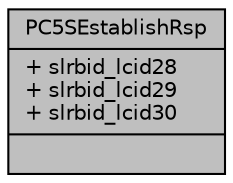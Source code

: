 digraph "PC5SEstablishRsp"
{
 // LATEX_PDF_SIZE
  edge [fontname="Helvetica",fontsize="10",labelfontname="Helvetica",labelfontsize="10"];
  node [fontname="Helvetica",fontsize="10",shape=record];
  Node1 [label="{PC5SEstablishRsp\n|+ slrbid_lcid28\l+ slrbid_lcid29\l+ slrbid_lcid30\l|}",height=0.2,width=0.4,color="black", fillcolor="grey75", style="filled", fontcolor="black",tooltip=" "];
}
